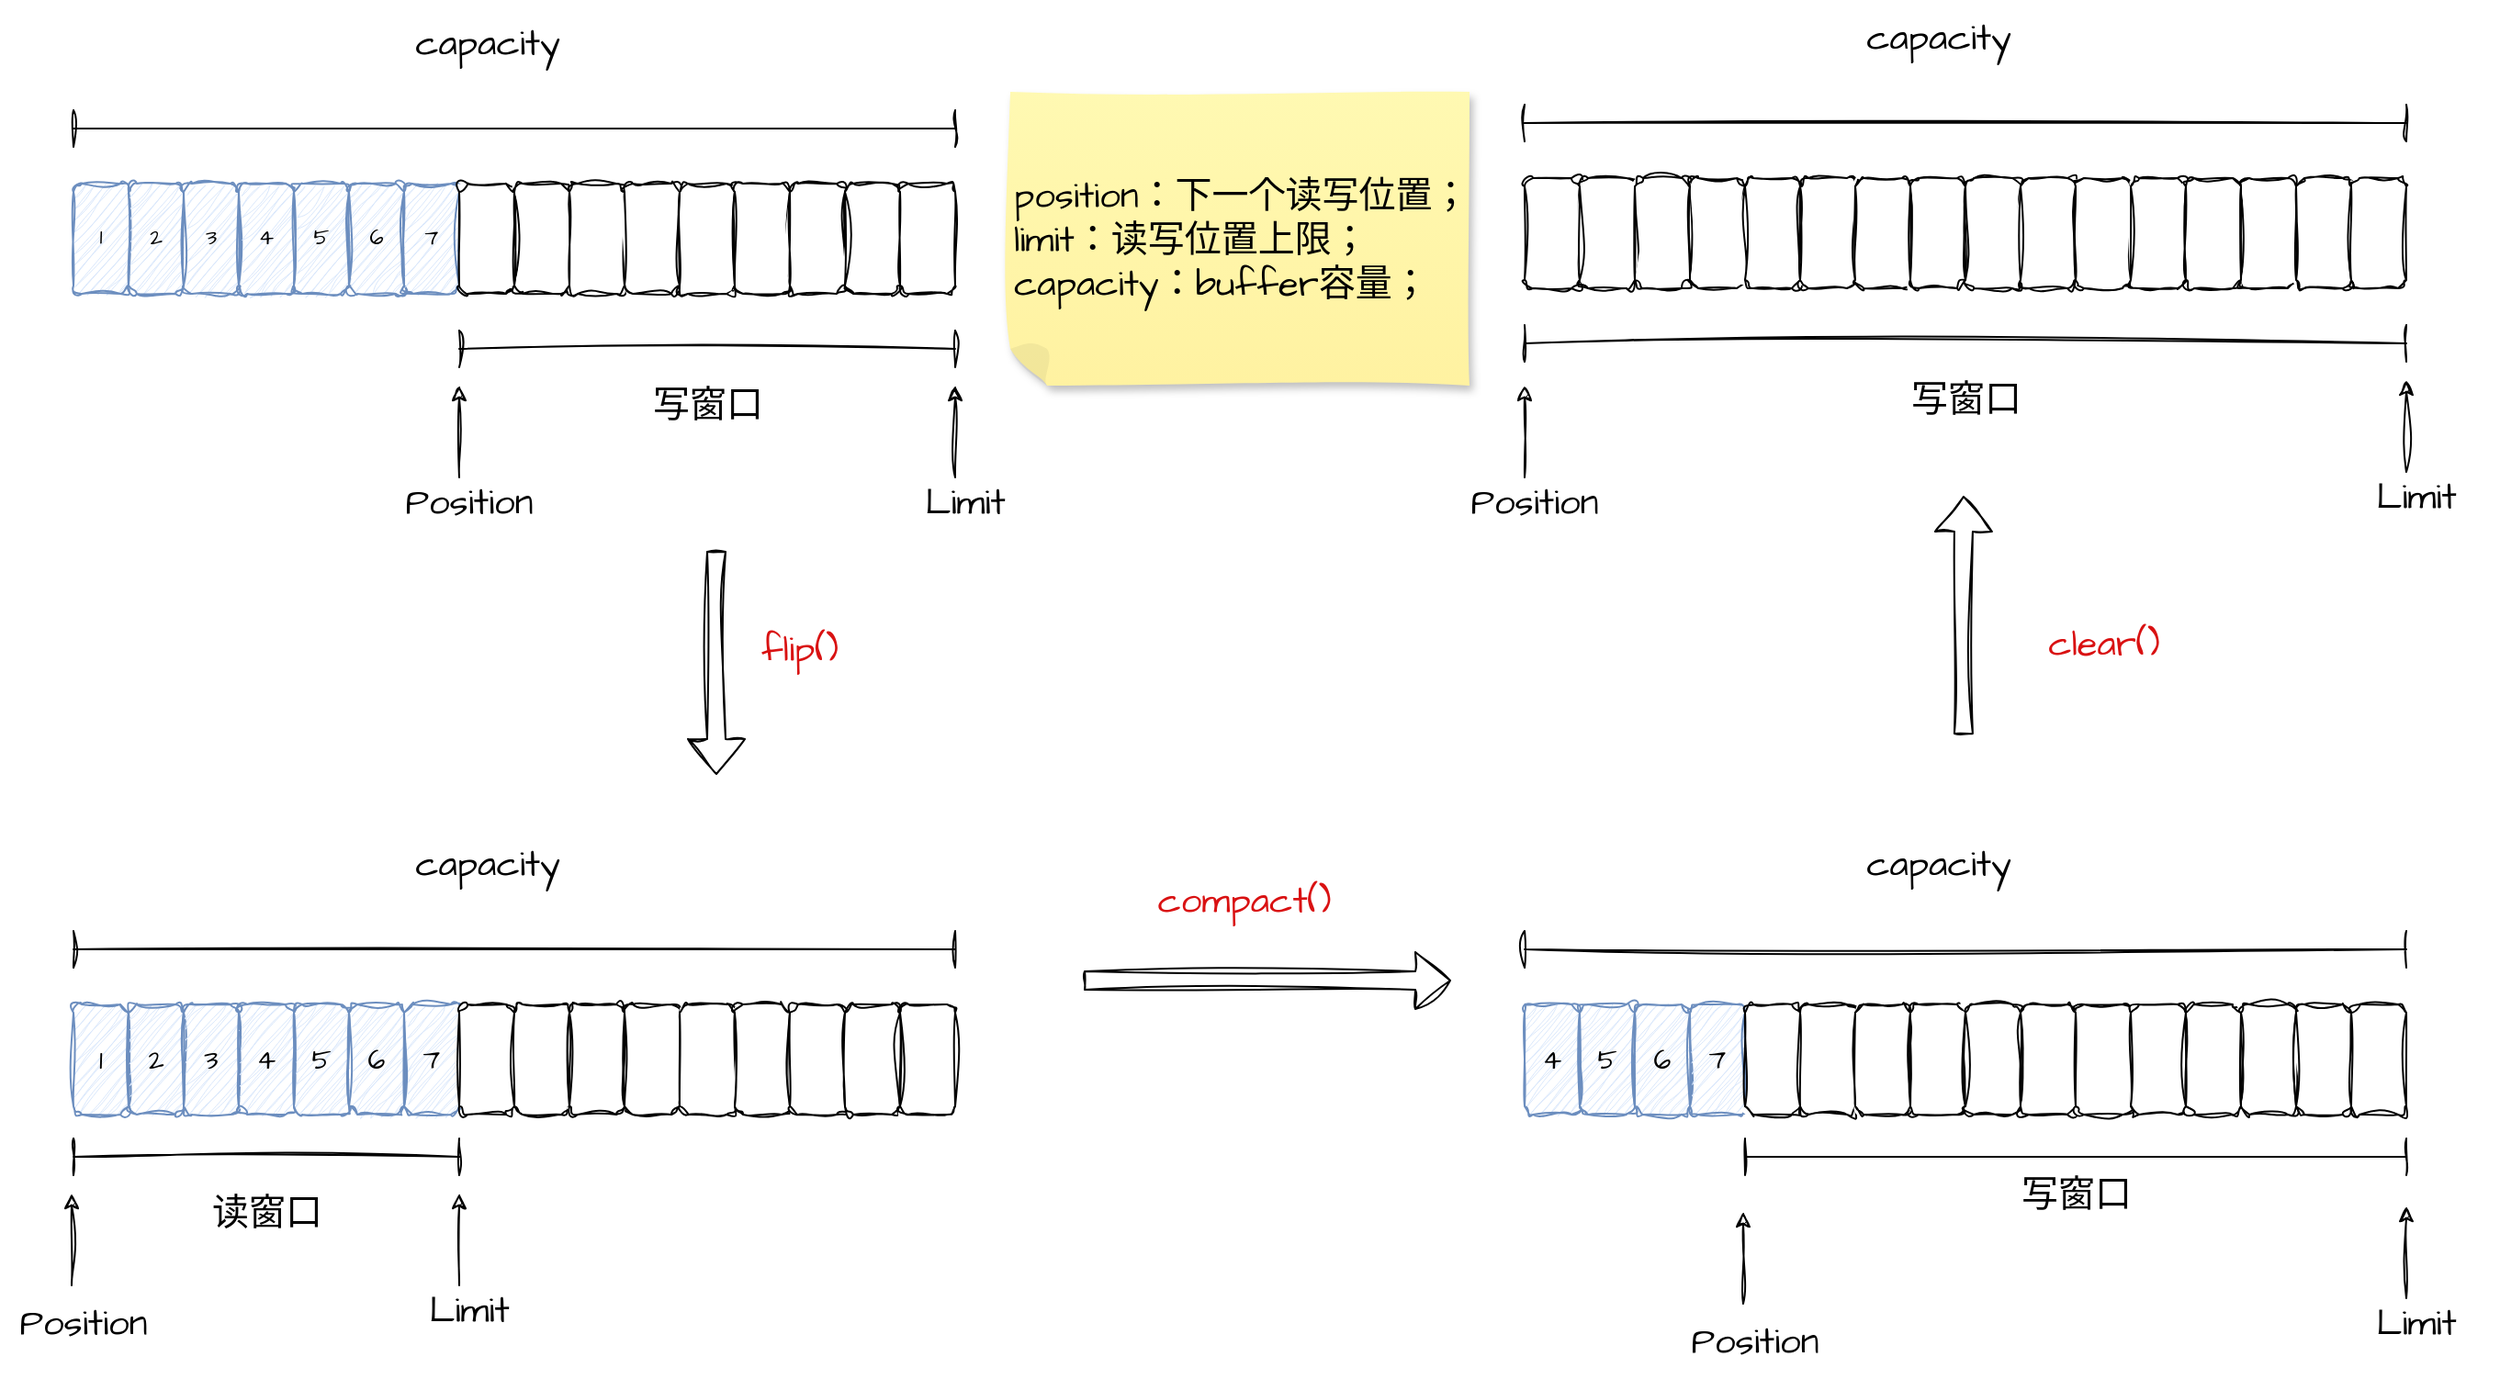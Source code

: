 <mxfile version="27.0.6">
  <diagram name="NIO" id="hX4jP7OQeTvtpRKGKHou">
    <mxGraphModel dx="810" dy="423" grid="1" gridSize="10" guides="1" tooltips="1" connect="1" arrows="1" fold="1" page="1" pageScale="1" pageWidth="827" pageHeight="1169" math="0" shadow="0">
      <root>
        <mxCell id="0" />
        <mxCell id="1" parent="0" />
        <mxCell id="yHCWqc4DaBY5xj_Iv7wU-91" value="" style="group;fontSize=15;" vertex="1" connectable="0" parent="1">
          <mxGeometry x="90" y="490" width="520" height="290" as="geometry" />
        </mxCell>
        <mxCell id="yHCWqc4DaBY5xj_Iv7wU-63" value="" style="group" vertex="1" connectable="0" parent="yHCWqc4DaBY5xj_Iv7wU-91">
          <mxGeometry x="40" width="480" height="157" as="geometry" />
        </mxCell>
        <mxCell id="yHCWqc4DaBY5xj_Iv7wU-64" value="1" style="rounded=1;whiteSpace=wrap;html=1;sketch=1;hachureGap=4;jiggle=2;curveFitting=1;fontFamily=Architects Daughter;fontSource=https%3A%2F%2Ffonts.googleapis.com%2Fcss%3Ffamily%3DArchitects%2BDaughter;fillColor=#dae8fc;strokeColor=#6c8ebf;fontSize=15;" vertex="1" parent="yHCWqc4DaBY5xj_Iv7wU-63">
          <mxGeometry y="97" width="30" height="60" as="geometry" />
        </mxCell>
        <mxCell id="yHCWqc4DaBY5xj_Iv7wU-65" value="2" style="rounded=1;whiteSpace=wrap;html=1;sketch=1;hachureGap=4;jiggle=2;curveFitting=1;fontFamily=Architects Daughter;fontSource=https%3A%2F%2Ffonts.googleapis.com%2Fcss%3Ffamily%3DArchitects%2BDaughter;fillColor=#dae8fc;strokeColor=#6c8ebf;fontSize=15;" vertex="1" parent="yHCWqc4DaBY5xj_Iv7wU-63">
          <mxGeometry x="30" y="97" width="30" height="60" as="geometry" />
        </mxCell>
        <mxCell id="yHCWqc4DaBY5xj_Iv7wU-66" value="3" style="rounded=1;whiteSpace=wrap;html=1;sketch=1;hachureGap=4;jiggle=2;curveFitting=1;fontFamily=Architects Daughter;fontSource=https%3A%2F%2Ffonts.googleapis.com%2Fcss%3Ffamily%3DArchitects%2BDaughter;fillColor=#dae8fc;strokeColor=#6c8ebf;fontSize=15;" vertex="1" parent="yHCWqc4DaBY5xj_Iv7wU-63">
          <mxGeometry x="60" y="97" width="30" height="60" as="geometry" />
        </mxCell>
        <mxCell id="yHCWqc4DaBY5xj_Iv7wU-67" value="4" style="rounded=1;whiteSpace=wrap;html=1;sketch=1;hachureGap=4;jiggle=2;curveFitting=1;fontFamily=Architects Daughter;fontSource=https%3A%2F%2Ffonts.googleapis.com%2Fcss%3Ffamily%3DArchitects%2BDaughter;fillColor=#dae8fc;strokeColor=#6c8ebf;fontSize=15;" vertex="1" parent="yHCWqc4DaBY5xj_Iv7wU-63">
          <mxGeometry x="90" y="97" width="30" height="60" as="geometry" />
        </mxCell>
        <mxCell id="yHCWqc4DaBY5xj_Iv7wU-68" value="5" style="rounded=1;whiteSpace=wrap;html=1;sketch=1;hachureGap=4;jiggle=2;curveFitting=1;fontFamily=Architects Daughter;fontSource=https%3A%2F%2Ffonts.googleapis.com%2Fcss%3Ffamily%3DArchitects%2BDaughter;fillColor=#dae8fc;strokeColor=#6c8ebf;fontSize=15;" vertex="1" parent="yHCWqc4DaBY5xj_Iv7wU-63">
          <mxGeometry x="120" y="97" width="30" height="60" as="geometry" />
        </mxCell>
        <mxCell id="yHCWqc4DaBY5xj_Iv7wU-69" value="6" style="rounded=1;whiteSpace=wrap;html=1;sketch=1;hachureGap=4;jiggle=2;curveFitting=1;fontFamily=Architects Daughter;fontSource=https%3A%2F%2Ffonts.googleapis.com%2Fcss%3Ffamily%3DArchitects%2BDaughter;fillColor=#dae8fc;strokeColor=#6c8ebf;fontSize=15;" vertex="1" parent="yHCWqc4DaBY5xj_Iv7wU-63">
          <mxGeometry x="150" y="97" width="30" height="60" as="geometry" />
        </mxCell>
        <mxCell id="yHCWqc4DaBY5xj_Iv7wU-70" value="7" style="rounded=1;whiteSpace=wrap;html=1;sketch=1;hachureGap=4;jiggle=2;curveFitting=1;fontFamily=Architects Daughter;fontSource=https%3A%2F%2Ffonts.googleapis.com%2Fcss%3Ffamily%3DArchitects%2BDaughter;fillColor=#dae8fc;strokeColor=#6c8ebf;fontSize=15;" vertex="1" parent="yHCWqc4DaBY5xj_Iv7wU-63">
          <mxGeometry x="180" y="97" width="30" height="60" as="geometry" />
        </mxCell>
        <mxCell id="yHCWqc4DaBY5xj_Iv7wU-71" value="" style="rounded=1;whiteSpace=wrap;html=1;sketch=1;hachureGap=4;jiggle=2;curveFitting=1;fontFamily=Architects Daughter;fontSource=https%3A%2F%2Ffonts.googleapis.com%2Fcss%3Ffamily%3DArchitects%2BDaughter;fontSize=15;" vertex="1" parent="yHCWqc4DaBY5xj_Iv7wU-63">
          <mxGeometry x="210" y="97" width="30" height="60" as="geometry" />
        </mxCell>
        <mxCell id="yHCWqc4DaBY5xj_Iv7wU-72" value="" style="rounded=1;whiteSpace=wrap;html=1;sketch=1;hachureGap=4;jiggle=2;curveFitting=1;fontFamily=Architects Daughter;fontSource=https%3A%2F%2Ffonts.googleapis.com%2Fcss%3Ffamily%3DArchitects%2BDaughter;fontSize=15;" vertex="1" parent="yHCWqc4DaBY5xj_Iv7wU-63">
          <mxGeometry x="240" y="97" width="30" height="60" as="geometry" />
        </mxCell>
        <mxCell id="yHCWqc4DaBY5xj_Iv7wU-73" value="" style="rounded=1;whiteSpace=wrap;html=1;sketch=1;hachureGap=4;jiggle=2;curveFitting=1;fontFamily=Architects Daughter;fontSource=https%3A%2F%2Ffonts.googleapis.com%2Fcss%3Ffamily%3DArchitects%2BDaughter;fontSize=15;" vertex="1" parent="yHCWqc4DaBY5xj_Iv7wU-63">
          <mxGeometry x="270" y="97" width="30" height="60" as="geometry" />
        </mxCell>
        <mxCell id="yHCWqc4DaBY5xj_Iv7wU-74" value="" style="rounded=1;whiteSpace=wrap;html=1;sketch=1;hachureGap=4;jiggle=2;curveFitting=1;fontFamily=Architects Daughter;fontSource=https%3A%2F%2Ffonts.googleapis.com%2Fcss%3Ffamily%3DArchitects%2BDaughter;fontSize=15;" vertex="1" parent="yHCWqc4DaBY5xj_Iv7wU-63">
          <mxGeometry x="300" y="97" width="30" height="60" as="geometry" />
        </mxCell>
        <mxCell id="yHCWqc4DaBY5xj_Iv7wU-75" value="" style="rounded=1;whiteSpace=wrap;html=1;sketch=1;hachureGap=4;jiggle=2;curveFitting=1;fontFamily=Architects Daughter;fontSource=https%3A%2F%2Ffonts.googleapis.com%2Fcss%3Ffamily%3DArchitects%2BDaughter;fontSize=15;" vertex="1" parent="yHCWqc4DaBY5xj_Iv7wU-63">
          <mxGeometry x="330" y="97" width="30" height="60" as="geometry" />
        </mxCell>
        <mxCell id="yHCWqc4DaBY5xj_Iv7wU-76" value="" style="rounded=1;whiteSpace=wrap;html=1;sketch=1;hachureGap=4;jiggle=2;curveFitting=1;fontFamily=Architects Daughter;fontSource=https%3A%2F%2Ffonts.googleapis.com%2Fcss%3Ffamily%3DArchitects%2BDaughter;fontSize=15;" vertex="1" parent="yHCWqc4DaBY5xj_Iv7wU-63">
          <mxGeometry x="360" y="97" width="30" height="60" as="geometry" />
        </mxCell>
        <mxCell id="yHCWqc4DaBY5xj_Iv7wU-77" value="" style="rounded=1;whiteSpace=wrap;html=1;sketch=1;hachureGap=4;jiggle=2;curveFitting=1;fontFamily=Architects Daughter;fontSource=https%3A%2F%2Ffonts.googleapis.com%2Fcss%3Ffamily%3DArchitects%2BDaughter;fontSize=15;" vertex="1" parent="yHCWqc4DaBY5xj_Iv7wU-63">
          <mxGeometry x="390" y="97" width="30" height="60" as="geometry" />
        </mxCell>
        <mxCell id="yHCWqc4DaBY5xj_Iv7wU-78" value="" style="rounded=1;whiteSpace=wrap;html=1;sketch=1;hachureGap=4;jiggle=2;curveFitting=1;fontFamily=Architects Daughter;fontSource=https%3A%2F%2Ffonts.googleapis.com%2Fcss%3Ffamily%3DArchitects%2BDaughter;fontSize=15;" vertex="1" parent="yHCWqc4DaBY5xj_Iv7wU-63">
          <mxGeometry x="420" y="97" width="30" height="60" as="geometry" />
        </mxCell>
        <mxCell id="yHCWqc4DaBY5xj_Iv7wU-79" value="" style="rounded=1;whiteSpace=wrap;html=1;sketch=1;hachureGap=4;jiggle=2;curveFitting=1;fontFamily=Architects Daughter;fontSource=https%3A%2F%2Ffonts.googleapis.com%2Fcss%3Ffamily%3DArchitects%2BDaughter;fontSize=15;" vertex="1" parent="yHCWqc4DaBY5xj_Iv7wU-63">
          <mxGeometry x="450" y="97" width="30" height="60" as="geometry" />
        </mxCell>
        <mxCell id="yHCWqc4DaBY5xj_Iv7wU-80" value="" style="shape=crossbar;whiteSpace=wrap;html=1;rounded=1;sketch=1;hachureGap=4;jiggle=2;curveFitting=1;fontFamily=Architects Daughter;fontSource=https%3A%2F%2Ffonts.googleapis.com%2Fcss%3Ffamily%3DArchitects%2BDaughter;" vertex="1" parent="yHCWqc4DaBY5xj_Iv7wU-63">
          <mxGeometry y="57" width="480" height="20" as="geometry" />
        </mxCell>
        <mxCell id="yHCWqc4DaBY5xj_Iv7wU-81" value="capacity" style="text;html=1;align=center;verticalAlign=middle;resizable=0;points=[];autosize=1;strokeColor=none;fillColor=none;fontFamily=Architects Daughter;fontSource=https%3A%2F%2Ffonts.googleapis.com%2Fcss%3Ffamily%3DArchitects%2BDaughter;fontSize=20;" vertex="1" parent="yHCWqc4DaBY5xj_Iv7wU-63">
          <mxGeometry x="175" width="100" height="40" as="geometry" />
        </mxCell>
        <mxCell id="yHCWqc4DaBY5xj_Iv7wU-82" value="" style="shape=crossbar;whiteSpace=wrap;html=1;rounded=1;sketch=1;hachureGap=4;jiggle=2;curveFitting=1;fontFamily=Architects Daughter;fontSource=https%3A%2F%2Ffonts.googleapis.com%2Fcss%3Ffamily%3DArchitects%2BDaughter;" vertex="1" parent="yHCWqc4DaBY5xj_Iv7wU-91">
          <mxGeometry x="40" y="170" width="210" height="20" as="geometry" />
        </mxCell>
        <mxCell id="yHCWqc4DaBY5xj_Iv7wU-83" value="读窗口" style="text;html=1;align=center;verticalAlign=middle;resizable=0;points=[];autosize=1;strokeColor=none;fillColor=none;fontFamily=Architects Daughter;fontSource=https%3A%2F%2Ffonts.googleapis.com%2Fcss%3Ffamily%3DArchitects%2BDaughter;fontSize=20;" vertex="1" parent="yHCWqc4DaBY5xj_Iv7wU-91">
          <mxGeometry x="105" y="190" width="80" height="40" as="geometry" />
        </mxCell>
        <mxCell id="yHCWqc4DaBY5xj_Iv7wU-87" value="" style="group;fontSize=20;" vertex="1" connectable="0" parent="yHCWqc4DaBY5xj_Iv7wU-91">
          <mxGeometry x="210" y="200" width="90" height="83" as="geometry" />
        </mxCell>
        <mxCell id="yHCWqc4DaBY5xj_Iv7wU-90" value="" style="group" vertex="1" connectable="0" parent="yHCWqc4DaBY5xj_Iv7wU-87">
          <mxGeometry x="10" width="70" height="83" as="geometry" />
        </mxCell>
        <mxCell id="yHCWqc4DaBY5xj_Iv7wU-88" value="" style="edgeStyle=none;orthogonalLoop=1;jettySize=auto;html=1;rounded=0;sketch=1;hachureGap=4;jiggle=2;curveFitting=1;fontFamily=Architects Daughter;fontSource=https%3A%2F%2Ffonts.googleapis.com%2Fcss%3Ffamily%3DArchitects%2BDaughter;" edge="1" parent="yHCWqc4DaBY5xj_Iv7wU-90">
          <mxGeometry width="80" relative="1" as="geometry">
            <mxPoint x="30" y="50" as="sourcePoint" />
            <mxPoint x="30" as="targetPoint" />
            <Array as="points" />
          </mxGeometry>
        </mxCell>
        <mxCell id="yHCWqc4DaBY5xj_Iv7wU-89" value="Limit" style="text;html=1;align=center;verticalAlign=middle;resizable=0;points=[];autosize=1;strokeColor=none;fillColor=none;fontFamily=Architects Daughter;fontSource=https%3A%2F%2Ffonts.googleapis.com%2Fcss%3Ffamily%3DArchitects%2BDaughter;fontSize=20;" vertex="1" parent="yHCWqc4DaBY5xj_Iv7wU-90">
          <mxGeometry y="43" width="70" height="40" as="geometry" />
        </mxCell>
        <mxCell id="yHCWqc4DaBY5xj_Iv7wU-85" value="" style="edgeStyle=none;orthogonalLoop=1;jettySize=auto;html=1;rounded=0;sketch=1;hachureGap=4;jiggle=2;curveFitting=1;fontFamily=Architects Daughter;fontSource=https%3A%2F%2Ffonts.googleapis.com%2Fcss%3Ffamily%3DArchitects%2BDaughter;" edge="1" parent="yHCWqc4DaBY5xj_Iv7wU-91">
          <mxGeometry width="80" relative="1" as="geometry">
            <mxPoint x="39" y="250" as="sourcePoint" />
            <mxPoint x="39" y="200" as="targetPoint" />
            <Array as="points" />
          </mxGeometry>
        </mxCell>
        <mxCell id="yHCWqc4DaBY5xj_Iv7wU-86" value="Position" style="text;html=1;align=center;verticalAlign=middle;resizable=0;points=[];autosize=1;strokeColor=none;fillColor=none;fontFamily=Architects Daughter;fontSource=https%3A%2F%2Ffonts.googleapis.com%2Fcss%3Ffamily%3DArchitects%2BDaughter;fontSize=20;" vertex="1" parent="yHCWqc4DaBY5xj_Iv7wU-91">
          <mxGeometry y="250" width="90" height="40" as="geometry" />
        </mxCell>
        <mxCell id="yHCWqc4DaBY5xj_Iv7wU-92" value="" style="group" vertex="1" connectable="0" parent="1">
          <mxGeometry x="130" y="43" width="530" height="290" as="geometry" />
        </mxCell>
        <mxCell id="yHCWqc4DaBY5xj_Iv7wU-19" value="" style="group" vertex="1" connectable="0" parent="yHCWqc4DaBY5xj_Iv7wU-92">
          <mxGeometry width="480" height="157" as="geometry" />
        </mxCell>
        <mxCell id="yHCWqc4DaBY5xj_Iv7wU-1" value="1" style="rounded=1;whiteSpace=wrap;html=1;sketch=1;hachureGap=4;jiggle=2;curveFitting=1;fontFamily=Architects Daughter;fontSource=https%3A%2F%2Ffonts.googleapis.com%2Fcss%3Ffamily%3DArchitects%2BDaughter;fillColor=#dae8fc;strokeColor=#6c8ebf;" vertex="1" parent="yHCWqc4DaBY5xj_Iv7wU-19">
          <mxGeometry y="97" width="30" height="60" as="geometry" />
        </mxCell>
        <mxCell id="yHCWqc4DaBY5xj_Iv7wU-2" value="2" style="rounded=1;whiteSpace=wrap;html=1;sketch=1;hachureGap=4;jiggle=2;curveFitting=1;fontFamily=Architects Daughter;fontSource=https%3A%2F%2Ffonts.googleapis.com%2Fcss%3Ffamily%3DArchitects%2BDaughter;fillColor=#dae8fc;strokeColor=#6c8ebf;" vertex="1" parent="yHCWqc4DaBY5xj_Iv7wU-19">
          <mxGeometry x="30" y="97" width="30" height="60" as="geometry" />
        </mxCell>
        <mxCell id="yHCWqc4DaBY5xj_Iv7wU-3" value="3" style="rounded=1;whiteSpace=wrap;html=1;sketch=1;hachureGap=4;jiggle=2;curveFitting=1;fontFamily=Architects Daughter;fontSource=https%3A%2F%2Ffonts.googleapis.com%2Fcss%3Ffamily%3DArchitects%2BDaughter;fillColor=#dae8fc;strokeColor=#6c8ebf;" vertex="1" parent="yHCWqc4DaBY5xj_Iv7wU-19">
          <mxGeometry x="60" y="97" width="30" height="60" as="geometry" />
        </mxCell>
        <mxCell id="yHCWqc4DaBY5xj_Iv7wU-4" value="4" style="rounded=1;whiteSpace=wrap;html=1;sketch=1;hachureGap=4;jiggle=2;curveFitting=1;fontFamily=Architects Daughter;fontSource=https%3A%2F%2Ffonts.googleapis.com%2Fcss%3Ffamily%3DArchitects%2BDaughter;fillColor=#dae8fc;strokeColor=#6c8ebf;" vertex="1" parent="yHCWqc4DaBY5xj_Iv7wU-19">
          <mxGeometry x="90" y="97" width="30" height="60" as="geometry" />
        </mxCell>
        <mxCell id="yHCWqc4DaBY5xj_Iv7wU-5" value="5" style="rounded=1;whiteSpace=wrap;html=1;sketch=1;hachureGap=4;jiggle=2;curveFitting=1;fontFamily=Architects Daughter;fontSource=https%3A%2F%2Ffonts.googleapis.com%2Fcss%3Ffamily%3DArchitects%2BDaughter;fillColor=#dae8fc;strokeColor=#6c8ebf;" vertex="1" parent="yHCWqc4DaBY5xj_Iv7wU-19">
          <mxGeometry x="120" y="97" width="30" height="60" as="geometry" />
        </mxCell>
        <mxCell id="yHCWqc4DaBY5xj_Iv7wU-6" value="6" style="rounded=1;whiteSpace=wrap;html=1;sketch=1;hachureGap=4;jiggle=2;curveFitting=1;fontFamily=Architects Daughter;fontSource=https%3A%2F%2Ffonts.googleapis.com%2Fcss%3Ffamily%3DArchitects%2BDaughter;fillColor=#dae8fc;strokeColor=#6c8ebf;" vertex="1" parent="yHCWqc4DaBY5xj_Iv7wU-19">
          <mxGeometry x="150" y="97" width="30" height="60" as="geometry" />
        </mxCell>
        <mxCell id="yHCWqc4DaBY5xj_Iv7wU-7" value="7" style="rounded=1;whiteSpace=wrap;html=1;sketch=1;hachureGap=4;jiggle=2;curveFitting=1;fontFamily=Architects Daughter;fontSource=https%3A%2F%2Ffonts.googleapis.com%2Fcss%3Ffamily%3DArchitects%2BDaughter;fillColor=#dae8fc;strokeColor=#6c8ebf;" vertex="1" parent="yHCWqc4DaBY5xj_Iv7wU-19">
          <mxGeometry x="180" y="97" width="30" height="60" as="geometry" />
        </mxCell>
        <mxCell id="yHCWqc4DaBY5xj_Iv7wU-8" value="" style="rounded=1;whiteSpace=wrap;html=1;sketch=1;hachureGap=4;jiggle=2;curveFitting=1;fontFamily=Architects Daughter;fontSource=https%3A%2F%2Ffonts.googleapis.com%2Fcss%3Ffamily%3DArchitects%2BDaughter;" vertex="1" parent="yHCWqc4DaBY5xj_Iv7wU-19">
          <mxGeometry x="210" y="97" width="30" height="60" as="geometry" />
        </mxCell>
        <mxCell id="yHCWqc4DaBY5xj_Iv7wU-9" value="" style="rounded=1;whiteSpace=wrap;html=1;sketch=1;hachureGap=4;jiggle=2;curveFitting=1;fontFamily=Architects Daughter;fontSource=https%3A%2F%2Ffonts.googleapis.com%2Fcss%3Ffamily%3DArchitects%2BDaughter;" vertex="1" parent="yHCWqc4DaBY5xj_Iv7wU-19">
          <mxGeometry x="240" y="97" width="30" height="60" as="geometry" />
        </mxCell>
        <mxCell id="yHCWqc4DaBY5xj_Iv7wU-10" value="" style="rounded=1;whiteSpace=wrap;html=1;sketch=1;hachureGap=4;jiggle=2;curveFitting=1;fontFamily=Architects Daughter;fontSource=https%3A%2F%2Ffonts.googleapis.com%2Fcss%3Ffamily%3DArchitects%2BDaughter;" vertex="1" parent="yHCWqc4DaBY5xj_Iv7wU-19">
          <mxGeometry x="270" y="97" width="30" height="60" as="geometry" />
        </mxCell>
        <mxCell id="yHCWqc4DaBY5xj_Iv7wU-11" value="" style="rounded=1;whiteSpace=wrap;html=1;sketch=1;hachureGap=4;jiggle=2;curveFitting=1;fontFamily=Architects Daughter;fontSource=https%3A%2F%2Ffonts.googleapis.com%2Fcss%3Ffamily%3DArchitects%2BDaughter;" vertex="1" parent="yHCWqc4DaBY5xj_Iv7wU-19">
          <mxGeometry x="300" y="97" width="30" height="60" as="geometry" />
        </mxCell>
        <mxCell id="yHCWqc4DaBY5xj_Iv7wU-12" value="" style="rounded=1;whiteSpace=wrap;html=1;sketch=1;hachureGap=4;jiggle=2;curveFitting=1;fontFamily=Architects Daughter;fontSource=https%3A%2F%2Ffonts.googleapis.com%2Fcss%3Ffamily%3DArchitects%2BDaughter;" vertex="1" parent="yHCWqc4DaBY5xj_Iv7wU-19">
          <mxGeometry x="330" y="97" width="30" height="60" as="geometry" />
        </mxCell>
        <mxCell id="yHCWqc4DaBY5xj_Iv7wU-13" value="" style="rounded=1;whiteSpace=wrap;html=1;sketch=1;hachureGap=4;jiggle=2;curveFitting=1;fontFamily=Architects Daughter;fontSource=https%3A%2F%2Ffonts.googleapis.com%2Fcss%3Ffamily%3DArchitects%2BDaughter;" vertex="1" parent="yHCWqc4DaBY5xj_Iv7wU-19">
          <mxGeometry x="360" y="97" width="30" height="60" as="geometry" />
        </mxCell>
        <mxCell id="yHCWqc4DaBY5xj_Iv7wU-14" value="" style="rounded=1;whiteSpace=wrap;html=1;sketch=1;hachureGap=4;jiggle=2;curveFitting=1;fontFamily=Architects Daughter;fontSource=https%3A%2F%2Ffonts.googleapis.com%2Fcss%3Ffamily%3DArchitects%2BDaughter;" vertex="1" parent="yHCWqc4DaBY5xj_Iv7wU-19">
          <mxGeometry x="390" y="97" width="30" height="60" as="geometry" />
        </mxCell>
        <mxCell id="yHCWqc4DaBY5xj_Iv7wU-15" value="" style="rounded=1;whiteSpace=wrap;html=1;sketch=1;hachureGap=4;jiggle=2;curveFitting=1;fontFamily=Architects Daughter;fontSource=https%3A%2F%2Ffonts.googleapis.com%2Fcss%3Ffamily%3DArchitects%2BDaughter;" vertex="1" parent="yHCWqc4DaBY5xj_Iv7wU-19">
          <mxGeometry x="420" y="97" width="30" height="60" as="geometry" />
        </mxCell>
        <mxCell id="yHCWqc4DaBY5xj_Iv7wU-16" value="" style="rounded=1;whiteSpace=wrap;html=1;sketch=1;hachureGap=4;jiggle=2;curveFitting=1;fontFamily=Architects Daughter;fontSource=https%3A%2F%2Ffonts.googleapis.com%2Fcss%3Ffamily%3DArchitects%2BDaughter;" vertex="1" parent="yHCWqc4DaBY5xj_Iv7wU-19">
          <mxGeometry x="450" y="97" width="30" height="60" as="geometry" />
        </mxCell>
        <mxCell id="yHCWqc4DaBY5xj_Iv7wU-17" value="" style="shape=crossbar;whiteSpace=wrap;html=1;rounded=1;sketch=1;hachureGap=4;jiggle=2;curveFitting=1;fontFamily=Architects Daughter;fontSource=https%3A%2F%2Ffonts.googleapis.com%2Fcss%3Ffamily%3DArchitects%2BDaughter;" vertex="1" parent="yHCWqc4DaBY5xj_Iv7wU-19">
          <mxGeometry y="57" width="480" height="20" as="geometry" />
        </mxCell>
        <mxCell id="yHCWqc4DaBY5xj_Iv7wU-18" value="capacity" style="text;html=1;align=center;verticalAlign=middle;resizable=0;points=[];autosize=1;strokeColor=none;fillColor=none;fontFamily=Architects Daughter;fontSource=https%3A%2F%2Ffonts.googleapis.com%2Fcss%3Ffamily%3DArchitects%2BDaughter;fontSize=20;" vertex="1" parent="yHCWqc4DaBY5xj_Iv7wU-19">
          <mxGeometry x="175" width="100" height="40" as="geometry" />
        </mxCell>
        <mxCell id="yHCWqc4DaBY5xj_Iv7wU-20" value="" style="shape=crossbar;whiteSpace=wrap;html=1;rounded=1;sketch=1;hachureGap=4;jiggle=2;curveFitting=1;fontFamily=Architects Daughter;fontSource=https%3A%2F%2Ffonts.googleapis.com%2Fcss%3Ffamily%3DArchitects%2BDaughter;" vertex="1" parent="yHCWqc4DaBY5xj_Iv7wU-92">
          <mxGeometry x="210" y="177" width="270" height="20" as="geometry" />
        </mxCell>
        <mxCell id="yHCWqc4DaBY5xj_Iv7wU-21" value="写窗口" style="text;html=1;align=center;verticalAlign=middle;resizable=0;points=[];autosize=1;strokeColor=none;fillColor=none;fontFamily=Architects Daughter;fontSource=https%3A%2F%2Ffonts.googleapis.com%2Fcss%3Ffamily%3DArchitects%2BDaughter;fontSize=20;" vertex="1" parent="yHCWqc4DaBY5xj_Iv7wU-92">
          <mxGeometry x="305" y="197" width="80" height="40" as="geometry" />
        </mxCell>
        <mxCell id="yHCWqc4DaBY5xj_Iv7wU-59" value="" style="group" vertex="1" connectable="0" parent="yHCWqc4DaBY5xj_Iv7wU-92">
          <mxGeometry x="170" y="207" width="90" height="83" as="geometry" />
        </mxCell>
        <mxCell id="yHCWqc4DaBY5xj_Iv7wU-57" value="" style="edgeStyle=none;orthogonalLoop=1;jettySize=auto;html=1;rounded=0;sketch=1;hachureGap=4;jiggle=2;curveFitting=1;fontFamily=Architects Daughter;fontSource=https%3A%2F%2Ffonts.googleapis.com%2Fcss%3Ffamily%3DArchitects%2BDaughter;" edge="1" parent="yHCWqc4DaBY5xj_Iv7wU-59">
          <mxGeometry width="80" relative="1" as="geometry">
            <mxPoint x="40" y="50" as="sourcePoint" />
            <mxPoint x="40" as="targetPoint" />
            <Array as="points" />
          </mxGeometry>
        </mxCell>
        <mxCell id="yHCWqc4DaBY5xj_Iv7wU-58" value="Position" style="text;html=1;align=center;verticalAlign=middle;resizable=0;points=[];autosize=1;strokeColor=none;fillColor=none;fontFamily=Architects Daughter;fontSource=https%3A%2F%2Ffonts.googleapis.com%2Fcss%3Ffamily%3DArchitects%2BDaughter;fontSize=20;" vertex="1" parent="yHCWqc4DaBY5xj_Iv7wU-59">
          <mxGeometry y="43" width="90" height="40" as="geometry" />
        </mxCell>
        <mxCell id="yHCWqc4DaBY5xj_Iv7wU-60" value="" style="group;fontSize=20;" vertex="1" connectable="0" parent="yHCWqc4DaBY5xj_Iv7wU-92">
          <mxGeometry x="440" y="207" width="90" height="83" as="geometry" />
        </mxCell>
        <mxCell id="yHCWqc4DaBY5xj_Iv7wU-61" value="" style="edgeStyle=none;orthogonalLoop=1;jettySize=auto;html=1;rounded=0;sketch=1;hachureGap=4;jiggle=2;curveFitting=1;fontFamily=Architects Daughter;fontSource=https%3A%2F%2Ffonts.googleapis.com%2Fcss%3Ffamily%3DArchitects%2BDaughter;" edge="1" parent="yHCWqc4DaBY5xj_Iv7wU-60">
          <mxGeometry width="80" relative="1" as="geometry">
            <mxPoint x="40" y="50" as="sourcePoint" />
            <mxPoint x="40" as="targetPoint" />
            <Array as="points" />
          </mxGeometry>
        </mxCell>
        <mxCell id="yHCWqc4DaBY5xj_Iv7wU-62" value="Limit" style="text;html=1;align=center;verticalAlign=middle;resizable=0;points=[];autosize=1;strokeColor=none;fillColor=none;fontFamily=Architects Daughter;fontSource=https%3A%2F%2Ffonts.googleapis.com%2Fcss%3Ffamily%3DArchitects%2BDaughter;fontSize=20;" vertex="1" parent="yHCWqc4DaBY5xj_Iv7wU-60">
          <mxGeometry x="10" y="43" width="70" height="40" as="geometry" />
        </mxCell>
        <mxCell id="yHCWqc4DaBY5xj_Iv7wU-96" value="" style="shape=flexArrow;endArrow=classic;html=1;rounded=0;sketch=1;hachureGap=4;jiggle=2;curveFitting=1;fontFamily=Architects Daughter;fontSource=https%3A%2F%2Ffonts.googleapis.com%2Fcss%3Ffamily%3DArchitects%2BDaughter;entryX=1;entryY=0.75;entryDx=0;entryDy=0;" edge="1" parent="1">
          <mxGeometry width="50" height="50" relative="1" as="geometry">
            <mxPoint x="480" y="340" as="sourcePoint" />
            <mxPoint x="480" y="462" as="targetPoint" />
          </mxGeometry>
        </mxCell>
        <mxCell id="yHCWqc4DaBY5xj_Iv7wU-97" value="flip()" style="text;html=1;align=center;verticalAlign=middle;resizable=0;points=[];autosize=1;strokeColor=none;fillColor=none;fontFamily=Architects Daughter;fontSource=https%3A%2F%2Ffonts.googleapis.com%2Fcss%3Ffamily%3DArchitects%2BDaughter;fontSize=20;fontColor=light-dark(#d91212, #ededed);" vertex="1" parent="1">
          <mxGeometry x="490" y="373" width="70" height="40" as="geometry" />
        </mxCell>
        <mxCell id="yHCWqc4DaBY5xj_Iv7wU-129" value="" style="shape=flexArrow;endArrow=classic;html=1;rounded=0;sketch=1;hachureGap=4;jiggle=2;curveFitting=1;fontFamily=Architects Daughter;fontSource=https%3A%2F%2Ffonts.googleapis.com%2Fcss%3Ffamily%3DArchitects%2BDaughter;" edge="1" parent="1">
          <mxGeometry width="50" height="50" relative="1" as="geometry">
            <mxPoint x="680" y="574" as="sourcePoint" />
            <mxPoint x="880" y="574" as="targetPoint" />
          </mxGeometry>
        </mxCell>
        <mxCell id="yHCWqc4DaBY5xj_Iv7wU-130" value="compact()" style="text;html=1;align=center;verticalAlign=middle;resizable=0;points=[];autosize=1;strokeColor=none;fillColor=none;fontFamily=Architects Daughter;fontSource=https%3A%2F%2Ffonts.googleapis.com%2Fcss%3Ffamily%3DArchitects%2BDaughter;fontSize=20;fontColor=light-dark(#d91112, #ededed);" vertex="1" parent="1">
          <mxGeometry x="707" y="510" width="120" height="40" as="geometry" />
        </mxCell>
        <mxCell id="yHCWqc4DaBY5xj_Iv7wU-151" value="" style="shape=crossbar;whiteSpace=wrap;html=1;rounded=1;sketch=1;hachureGap=4;jiggle=2;curveFitting=1;fontFamily=Architects Daughter;fontSource=https%3A%2F%2Ffonts.googleapis.com%2Fcss%3Ffamily%3DArchitects%2BDaughter;" vertex="1" parent="1">
          <mxGeometry x="1040" y="660" width="360" height="20" as="geometry" />
        </mxCell>
        <mxCell id="yHCWqc4DaBY5xj_Iv7wU-152" value="写窗口" style="text;html=1;align=center;verticalAlign=middle;resizable=0;points=[];autosize=1;strokeColor=none;fillColor=none;fontFamily=Architects Daughter;fontSource=https%3A%2F%2Ffonts.googleapis.com%2Fcss%3Ffamily%3DArchitects%2BDaughter;fontSize=20;" vertex="1" parent="1">
          <mxGeometry x="1180" y="670" width="80" height="40" as="geometry" />
        </mxCell>
        <mxCell id="yHCWqc4DaBY5xj_Iv7wU-133" value="4" style="rounded=1;whiteSpace=wrap;html=1;sketch=1;hachureGap=4;jiggle=2;curveFitting=1;fontFamily=Architects Daughter;fontSource=https%3A%2F%2Ffonts.googleapis.com%2Fcss%3Ffamily%3DArchitects%2BDaughter;fillColor=#dae8fc;strokeColor=#6c8ebf;fontSize=15;" vertex="1" parent="1">
          <mxGeometry x="920" y="587" width="30" height="60" as="geometry" />
        </mxCell>
        <mxCell id="yHCWqc4DaBY5xj_Iv7wU-134" value="5" style="rounded=1;whiteSpace=wrap;html=1;sketch=1;hachureGap=4;jiggle=2;curveFitting=1;fontFamily=Architects Daughter;fontSource=https%3A%2F%2Ffonts.googleapis.com%2Fcss%3Ffamily%3DArchitects%2BDaughter;fillColor=#dae8fc;strokeColor=#6c8ebf;fontSize=15;" vertex="1" parent="1">
          <mxGeometry x="950" y="587" width="30" height="60" as="geometry" />
        </mxCell>
        <mxCell id="yHCWqc4DaBY5xj_Iv7wU-135" value="6" style="rounded=1;whiteSpace=wrap;html=1;sketch=1;hachureGap=4;jiggle=2;curveFitting=1;fontFamily=Architects Daughter;fontSource=https%3A%2F%2Ffonts.googleapis.com%2Fcss%3Ffamily%3DArchitects%2BDaughter;fillColor=#dae8fc;strokeColor=#6c8ebf;fontSize=15;" vertex="1" parent="1">
          <mxGeometry x="980" y="587" width="30" height="60" as="geometry" />
        </mxCell>
        <mxCell id="yHCWqc4DaBY5xj_Iv7wU-136" value="7" style="rounded=1;whiteSpace=wrap;html=1;sketch=1;hachureGap=4;jiggle=2;curveFitting=1;fontFamily=Architects Daughter;fontSource=https%3A%2F%2Ffonts.googleapis.com%2Fcss%3Ffamily%3DArchitects%2BDaughter;fillColor=#dae8fc;strokeColor=#6c8ebf;fontSize=15;" vertex="1" parent="1">
          <mxGeometry x="1010" y="587" width="30" height="60" as="geometry" />
        </mxCell>
        <mxCell id="yHCWqc4DaBY5xj_Iv7wU-137" value="" style="rounded=1;whiteSpace=wrap;html=1;sketch=1;hachureGap=4;jiggle=2;curveFitting=1;fontFamily=Architects Daughter;fontSource=https%3A%2F%2Ffonts.googleapis.com%2Fcss%3Ffamily%3DArchitects%2BDaughter;fontSize=15;" vertex="1" parent="1">
          <mxGeometry x="1040" y="587" width="30" height="60" as="geometry" />
        </mxCell>
        <mxCell id="yHCWqc4DaBY5xj_Iv7wU-138" value="" style="rounded=1;whiteSpace=wrap;html=1;sketch=1;hachureGap=4;jiggle=2;curveFitting=1;fontFamily=Architects Daughter;fontSource=https%3A%2F%2Ffonts.googleapis.com%2Fcss%3Ffamily%3DArchitects%2BDaughter;fontSize=15;" vertex="1" parent="1">
          <mxGeometry x="1070" y="587" width="30" height="60" as="geometry" />
        </mxCell>
        <mxCell id="yHCWqc4DaBY5xj_Iv7wU-139" value="" style="rounded=1;whiteSpace=wrap;html=1;sketch=1;hachureGap=4;jiggle=2;curveFitting=1;fontFamily=Architects Daughter;fontSource=https%3A%2F%2Ffonts.googleapis.com%2Fcss%3Ffamily%3DArchitects%2BDaughter;fontSize=15;" vertex="1" parent="1">
          <mxGeometry x="1100" y="587" width="30" height="60" as="geometry" />
        </mxCell>
        <mxCell id="yHCWqc4DaBY5xj_Iv7wU-140" value="" style="rounded=1;whiteSpace=wrap;html=1;sketch=1;hachureGap=4;jiggle=2;curveFitting=1;fontFamily=Architects Daughter;fontSource=https%3A%2F%2Ffonts.googleapis.com%2Fcss%3Ffamily%3DArchitects%2BDaughter;fontSize=15;" vertex="1" parent="1">
          <mxGeometry x="1130" y="587" width="30" height="60" as="geometry" />
        </mxCell>
        <mxCell id="yHCWqc4DaBY5xj_Iv7wU-141" value="" style="rounded=1;whiteSpace=wrap;html=1;sketch=1;hachureGap=4;jiggle=2;curveFitting=1;fontFamily=Architects Daughter;fontSource=https%3A%2F%2Ffonts.googleapis.com%2Fcss%3Ffamily%3DArchitects%2BDaughter;fontSize=15;" vertex="1" parent="1">
          <mxGeometry x="1160" y="587" width="30" height="60" as="geometry" />
        </mxCell>
        <mxCell id="yHCWqc4DaBY5xj_Iv7wU-142" value="" style="rounded=1;whiteSpace=wrap;html=1;sketch=1;hachureGap=4;jiggle=2;curveFitting=1;fontFamily=Architects Daughter;fontSource=https%3A%2F%2Ffonts.googleapis.com%2Fcss%3Ffamily%3DArchitects%2BDaughter;fontSize=15;" vertex="1" parent="1">
          <mxGeometry x="1190" y="587" width="30" height="60" as="geometry" />
        </mxCell>
        <mxCell id="yHCWqc4DaBY5xj_Iv7wU-143" value="" style="rounded=1;whiteSpace=wrap;html=1;sketch=1;hachureGap=4;jiggle=2;curveFitting=1;fontFamily=Architects Daughter;fontSource=https%3A%2F%2Ffonts.googleapis.com%2Fcss%3Ffamily%3DArchitects%2BDaughter;fontSize=15;" vertex="1" parent="1">
          <mxGeometry x="1220" y="587" width="30" height="60" as="geometry" />
        </mxCell>
        <mxCell id="yHCWqc4DaBY5xj_Iv7wU-144" value="" style="rounded=1;whiteSpace=wrap;html=1;sketch=1;hachureGap=4;jiggle=2;curveFitting=1;fontFamily=Architects Daughter;fontSource=https%3A%2F%2Ffonts.googleapis.com%2Fcss%3Ffamily%3DArchitects%2BDaughter;fontSize=15;" vertex="1" parent="1">
          <mxGeometry x="1250" y="587" width="30" height="60" as="geometry" />
        </mxCell>
        <mxCell id="yHCWqc4DaBY5xj_Iv7wU-145" value="" style="rounded=1;whiteSpace=wrap;html=1;sketch=1;hachureGap=4;jiggle=2;curveFitting=1;fontFamily=Architects Daughter;fontSource=https%3A%2F%2Ffonts.googleapis.com%2Fcss%3Ffamily%3DArchitects%2BDaughter;fontSize=15;" vertex="1" parent="1">
          <mxGeometry x="1280" y="587" width="30" height="60" as="geometry" />
        </mxCell>
        <mxCell id="yHCWqc4DaBY5xj_Iv7wU-146" value="" style="rounded=1;whiteSpace=wrap;html=1;sketch=1;hachureGap=4;jiggle=2;curveFitting=1;fontFamily=Architects Daughter;fontSource=https%3A%2F%2Ffonts.googleapis.com%2Fcss%3Ffamily%3DArchitects%2BDaughter;fontSize=15;" vertex="1" parent="1">
          <mxGeometry x="1310" y="587" width="30" height="60" as="geometry" />
        </mxCell>
        <mxCell id="yHCWqc4DaBY5xj_Iv7wU-147" value="" style="rounded=1;whiteSpace=wrap;html=1;sketch=1;hachureGap=4;jiggle=2;curveFitting=1;fontFamily=Architects Daughter;fontSource=https%3A%2F%2Ffonts.googleapis.com%2Fcss%3Ffamily%3DArchitects%2BDaughter;fontSize=15;" vertex="1" parent="1">
          <mxGeometry x="1340" y="587" width="30" height="60" as="geometry" />
        </mxCell>
        <mxCell id="yHCWqc4DaBY5xj_Iv7wU-148" value="" style="rounded=1;whiteSpace=wrap;html=1;sketch=1;hachureGap=4;jiggle=2;curveFitting=1;fontFamily=Architects Daughter;fontSource=https%3A%2F%2Ffonts.googleapis.com%2Fcss%3Ffamily%3DArchitects%2BDaughter;fontSize=15;" vertex="1" parent="1">
          <mxGeometry x="1370" y="587" width="30" height="60" as="geometry" />
        </mxCell>
        <mxCell id="yHCWqc4DaBY5xj_Iv7wU-149" value="" style="shape=crossbar;whiteSpace=wrap;html=1;rounded=1;sketch=1;hachureGap=4;jiggle=2;curveFitting=1;fontFamily=Architects Daughter;fontSource=https%3A%2F%2Ffonts.googleapis.com%2Fcss%3Ffamily%3DArchitects%2BDaughter;" vertex="1" parent="1">
          <mxGeometry x="920" y="547" width="480" height="20" as="geometry" />
        </mxCell>
        <mxCell id="yHCWqc4DaBY5xj_Iv7wU-150" value="capacity" style="text;html=1;align=center;verticalAlign=middle;resizable=0;points=[];autosize=1;strokeColor=none;fillColor=none;fontFamily=Architects Daughter;fontSource=https%3A%2F%2Ffonts.googleapis.com%2Fcss%3Ffamily%3DArchitects%2BDaughter;fontSize=20;" vertex="1" parent="1">
          <mxGeometry x="1095" y="490" width="100" height="40" as="geometry" />
        </mxCell>
        <mxCell id="yHCWqc4DaBY5xj_Iv7wU-154" value="" style="group" vertex="1" connectable="0" parent="1">
          <mxGeometry x="1370" y="697" width="70" height="83" as="geometry" />
        </mxCell>
        <mxCell id="yHCWqc4DaBY5xj_Iv7wU-155" value="" style="edgeStyle=none;orthogonalLoop=1;jettySize=auto;html=1;rounded=0;sketch=1;hachureGap=4;jiggle=2;curveFitting=1;fontFamily=Architects Daughter;fontSource=https%3A%2F%2Ffonts.googleapis.com%2Fcss%3Ffamily%3DArchitects%2BDaughter;" edge="1" parent="yHCWqc4DaBY5xj_Iv7wU-154">
          <mxGeometry width="80" relative="1" as="geometry">
            <mxPoint x="30" y="50" as="sourcePoint" />
            <mxPoint x="30" as="targetPoint" />
            <Array as="points" />
          </mxGeometry>
        </mxCell>
        <mxCell id="yHCWqc4DaBY5xj_Iv7wU-156" value="Limit" style="text;html=1;align=center;verticalAlign=middle;resizable=0;points=[];autosize=1;strokeColor=none;fillColor=none;fontFamily=Architects Daughter;fontSource=https%3A%2F%2Ffonts.googleapis.com%2Fcss%3Ffamily%3DArchitects%2BDaughter;fontSize=20;" vertex="1" parent="yHCWqc4DaBY5xj_Iv7wU-154">
          <mxGeometry y="43" width="70" height="40" as="geometry" />
        </mxCell>
        <mxCell id="yHCWqc4DaBY5xj_Iv7wU-161" value="" style="group" vertex="1" connectable="0" parent="1">
          <mxGeometry x="1000" y="700" width="90" height="90" as="geometry" />
        </mxCell>
        <mxCell id="yHCWqc4DaBY5xj_Iv7wU-157" value="" style="edgeStyle=none;orthogonalLoop=1;jettySize=auto;html=1;rounded=0;sketch=1;hachureGap=4;jiggle=2;curveFitting=1;fontFamily=Architects Daughter;fontSource=https%3A%2F%2Ffonts.googleapis.com%2Fcss%3Ffamily%3DArchitects%2BDaughter;" edge="1" parent="yHCWqc4DaBY5xj_Iv7wU-161">
          <mxGeometry width="80" relative="1" as="geometry">
            <mxPoint x="39" y="50" as="sourcePoint" />
            <mxPoint x="39" as="targetPoint" />
            <Array as="points" />
          </mxGeometry>
        </mxCell>
        <mxCell id="yHCWqc4DaBY5xj_Iv7wU-158" value="Position" style="text;html=1;align=center;verticalAlign=middle;resizable=0;points=[];autosize=1;strokeColor=none;fillColor=none;fontFamily=Architects Daughter;fontSource=https%3A%2F%2Ffonts.googleapis.com%2Fcss%3Ffamily%3DArchitects%2BDaughter;fontSize=20;" vertex="1" parent="yHCWqc4DaBY5xj_Iv7wU-161">
          <mxGeometry y="50" width="90" height="40" as="geometry" />
        </mxCell>
        <mxCell id="yHCWqc4DaBY5xj_Iv7wU-163" value="" style="group" vertex="1" connectable="0" parent="1">
          <mxGeometry x="920" y="40" width="480" height="157" as="geometry" />
        </mxCell>
        <mxCell id="yHCWqc4DaBY5xj_Iv7wU-164" value="" style="rounded=1;whiteSpace=wrap;html=1;sketch=1;hachureGap=4;jiggle=2;curveFitting=1;fontFamily=Architects Daughter;fontSource=https%3A%2F%2Ffonts.googleapis.com%2Fcss%3Ffamily%3DArchitects%2BDaughter;" vertex="1" parent="yHCWqc4DaBY5xj_Iv7wU-163">
          <mxGeometry y="97" width="30" height="60" as="geometry" />
        </mxCell>
        <mxCell id="yHCWqc4DaBY5xj_Iv7wU-165" value="" style="rounded=1;whiteSpace=wrap;html=1;sketch=1;hachureGap=4;jiggle=2;curveFitting=1;fontFamily=Architects Daughter;fontSource=https%3A%2F%2Ffonts.googleapis.com%2Fcss%3Ffamily%3DArchitects%2BDaughter;" vertex="1" parent="yHCWqc4DaBY5xj_Iv7wU-163">
          <mxGeometry x="30" y="97" width="30" height="60" as="geometry" />
        </mxCell>
        <mxCell id="yHCWqc4DaBY5xj_Iv7wU-166" value="" style="rounded=1;whiteSpace=wrap;html=1;sketch=1;hachureGap=4;jiggle=2;curveFitting=1;fontFamily=Architects Daughter;fontSource=https%3A%2F%2Ffonts.googleapis.com%2Fcss%3Ffamily%3DArchitects%2BDaughter;" vertex="1" parent="yHCWqc4DaBY5xj_Iv7wU-163">
          <mxGeometry x="60" y="97" width="30" height="60" as="geometry" />
        </mxCell>
        <mxCell id="yHCWqc4DaBY5xj_Iv7wU-167" value="" style="rounded=1;whiteSpace=wrap;html=1;sketch=1;hachureGap=4;jiggle=2;curveFitting=1;fontFamily=Architects Daughter;fontSource=https%3A%2F%2Ffonts.googleapis.com%2Fcss%3Ffamily%3DArchitects%2BDaughter;" vertex="1" parent="yHCWqc4DaBY5xj_Iv7wU-163">
          <mxGeometry x="90" y="97" width="30" height="60" as="geometry" />
        </mxCell>
        <mxCell id="yHCWqc4DaBY5xj_Iv7wU-168" value="" style="rounded=1;whiteSpace=wrap;html=1;sketch=1;hachureGap=4;jiggle=2;curveFitting=1;fontFamily=Architects Daughter;fontSource=https%3A%2F%2Ffonts.googleapis.com%2Fcss%3Ffamily%3DArchitects%2BDaughter;" vertex="1" parent="yHCWqc4DaBY5xj_Iv7wU-163">
          <mxGeometry x="120" y="97" width="30" height="60" as="geometry" />
        </mxCell>
        <mxCell id="yHCWqc4DaBY5xj_Iv7wU-169" value="" style="rounded=1;whiteSpace=wrap;html=1;sketch=1;hachureGap=4;jiggle=2;curveFitting=1;fontFamily=Architects Daughter;fontSource=https%3A%2F%2Ffonts.googleapis.com%2Fcss%3Ffamily%3DArchitects%2BDaughter;" vertex="1" parent="yHCWqc4DaBY5xj_Iv7wU-163">
          <mxGeometry x="150" y="97" width="30" height="60" as="geometry" />
        </mxCell>
        <mxCell id="yHCWqc4DaBY5xj_Iv7wU-170" value="" style="rounded=1;whiteSpace=wrap;html=1;sketch=1;hachureGap=4;jiggle=2;curveFitting=1;fontFamily=Architects Daughter;fontSource=https%3A%2F%2Ffonts.googleapis.com%2Fcss%3Ffamily%3DArchitects%2BDaughter;" vertex="1" parent="yHCWqc4DaBY5xj_Iv7wU-163">
          <mxGeometry x="180" y="97" width="30" height="60" as="geometry" />
        </mxCell>
        <mxCell id="yHCWqc4DaBY5xj_Iv7wU-171" value="" style="rounded=1;whiteSpace=wrap;html=1;sketch=1;hachureGap=4;jiggle=2;curveFitting=1;fontFamily=Architects Daughter;fontSource=https%3A%2F%2Ffonts.googleapis.com%2Fcss%3Ffamily%3DArchitects%2BDaughter;" vertex="1" parent="yHCWqc4DaBY5xj_Iv7wU-163">
          <mxGeometry x="210" y="97" width="30" height="60" as="geometry" />
        </mxCell>
        <mxCell id="yHCWqc4DaBY5xj_Iv7wU-172" value="" style="rounded=1;whiteSpace=wrap;html=1;sketch=1;hachureGap=4;jiggle=2;curveFitting=1;fontFamily=Architects Daughter;fontSource=https%3A%2F%2Ffonts.googleapis.com%2Fcss%3Ffamily%3DArchitects%2BDaughter;" vertex="1" parent="yHCWqc4DaBY5xj_Iv7wU-163">
          <mxGeometry x="240" y="97" width="30" height="60" as="geometry" />
        </mxCell>
        <mxCell id="yHCWqc4DaBY5xj_Iv7wU-173" value="" style="rounded=1;whiteSpace=wrap;html=1;sketch=1;hachureGap=4;jiggle=2;curveFitting=1;fontFamily=Architects Daughter;fontSource=https%3A%2F%2Ffonts.googleapis.com%2Fcss%3Ffamily%3DArchitects%2BDaughter;" vertex="1" parent="yHCWqc4DaBY5xj_Iv7wU-163">
          <mxGeometry x="270" y="97" width="30" height="60" as="geometry" />
        </mxCell>
        <mxCell id="yHCWqc4DaBY5xj_Iv7wU-174" value="" style="rounded=1;whiteSpace=wrap;html=1;sketch=1;hachureGap=4;jiggle=2;curveFitting=1;fontFamily=Architects Daughter;fontSource=https%3A%2F%2Ffonts.googleapis.com%2Fcss%3Ffamily%3DArchitects%2BDaughter;" vertex="1" parent="yHCWqc4DaBY5xj_Iv7wU-163">
          <mxGeometry x="300" y="97" width="30" height="60" as="geometry" />
        </mxCell>
        <mxCell id="yHCWqc4DaBY5xj_Iv7wU-175" value="" style="rounded=1;whiteSpace=wrap;html=1;sketch=1;hachureGap=4;jiggle=2;curveFitting=1;fontFamily=Architects Daughter;fontSource=https%3A%2F%2Ffonts.googleapis.com%2Fcss%3Ffamily%3DArchitects%2BDaughter;" vertex="1" parent="yHCWqc4DaBY5xj_Iv7wU-163">
          <mxGeometry x="330" y="97" width="30" height="60" as="geometry" />
        </mxCell>
        <mxCell id="yHCWqc4DaBY5xj_Iv7wU-176" value="" style="rounded=1;whiteSpace=wrap;html=1;sketch=1;hachureGap=4;jiggle=2;curveFitting=1;fontFamily=Architects Daughter;fontSource=https%3A%2F%2Ffonts.googleapis.com%2Fcss%3Ffamily%3DArchitects%2BDaughter;" vertex="1" parent="yHCWqc4DaBY5xj_Iv7wU-163">
          <mxGeometry x="360" y="97" width="30" height="60" as="geometry" />
        </mxCell>
        <mxCell id="yHCWqc4DaBY5xj_Iv7wU-177" value="" style="rounded=1;whiteSpace=wrap;html=1;sketch=1;hachureGap=4;jiggle=2;curveFitting=1;fontFamily=Architects Daughter;fontSource=https%3A%2F%2Ffonts.googleapis.com%2Fcss%3Ffamily%3DArchitects%2BDaughter;" vertex="1" parent="yHCWqc4DaBY5xj_Iv7wU-163">
          <mxGeometry x="390" y="97" width="30" height="60" as="geometry" />
        </mxCell>
        <mxCell id="yHCWqc4DaBY5xj_Iv7wU-178" value="" style="rounded=1;whiteSpace=wrap;html=1;sketch=1;hachureGap=4;jiggle=2;curveFitting=1;fontFamily=Architects Daughter;fontSource=https%3A%2F%2Ffonts.googleapis.com%2Fcss%3Ffamily%3DArchitects%2BDaughter;" vertex="1" parent="yHCWqc4DaBY5xj_Iv7wU-163">
          <mxGeometry x="420" y="97" width="30" height="60" as="geometry" />
        </mxCell>
        <mxCell id="yHCWqc4DaBY5xj_Iv7wU-179" value="" style="rounded=1;whiteSpace=wrap;html=1;sketch=1;hachureGap=4;jiggle=2;curveFitting=1;fontFamily=Architects Daughter;fontSource=https%3A%2F%2Ffonts.googleapis.com%2Fcss%3Ffamily%3DArchitects%2BDaughter;" vertex="1" parent="yHCWqc4DaBY5xj_Iv7wU-163">
          <mxGeometry x="450" y="97" width="30" height="60" as="geometry" />
        </mxCell>
        <mxCell id="yHCWqc4DaBY5xj_Iv7wU-180" value="" style="shape=crossbar;whiteSpace=wrap;html=1;rounded=1;sketch=1;hachureGap=4;jiggle=2;curveFitting=1;fontFamily=Architects Daughter;fontSource=https%3A%2F%2Ffonts.googleapis.com%2Fcss%3Ffamily%3DArchitects%2BDaughter;" vertex="1" parent="yHCWqc4DaBY5xj_Iv7wU-163">
          <mxGeometry y="57" width="480" height="20" as="geometry" />
        </mxCell>
        <mxCell id="yHCWqc4DaBY5xj_Iv7wU-181" value="capacity" style="text;html=1;align=center;verticalAlign=middle;resizable=0;points=[];autosize=1;strokeColor=none;fillColor=none;fontFamily=Architects Daughter;fontSource=https%3A%2F%2Ffonts.googleapis.com%2Fcss%3Ffamily%3DArchitects%2BDaughter;fontSize=20;" vertex="1" parent="yHCWqc4DaBY5xj_Iv7wU-163">
          <mxGeometry x="175" width="100" height="40" as="geometry" />
        </mxCell>
        <mxCell id="yHCWqc4DaBY5xj_Iv7wU-182" value="" style="shape=crossbar;whiteSpace=wrap;html=1;rounded=1;sketch=1;hachureGap=4;jiggle=2;curveFitting=1;fontFamily=Architects Daughter;fontSource=https%3A%2F%2Ffonts.googleapis.com%2Fcss%3Ffamily%3DArchitects%2BDaughter;" vertex="1" parent="1">
          <mxGeometry x="920" y="217" width="480" height="20" as="geometry" />
        </mxCell>
        <mxCell id="yHCWqc4DaBY5xj_Iv7wU-183" value="写窗口" style="text;html=1;align=center;verticalAlign=middle;resizable=0;points=[];autosize=1;strokeColor=none;fillColor=none;fontFamily=Architects Daughter;fontSource=https%3A%2F%2Ffonts.googleapis.com%2Fcss%3Ffamily%3DArchitects%2BDaughter;fontSize=20;" vertex="1" parent="1">
          <mxGeometry x="1120" y="237" width="80" height="40" as="geometry" />
        </mxCell>
        <mxCell id="yHCWqc4DaBY5xj_Iv7wU-184" value="" style="group" vertex="1" connectable="0" parent="1">
          <mxGeometry x="880" y="250" width="90" height="83" as="geometry" />
        </mxCell>
        <mxCell id="yHCWqc4DaBY5xj_Iv7wU-185" value="" style="edgeStyle=none;orthogonalLoop=1;jettySize=auto;html=1;rounded=0;sketch=1;hachureGap=4;jiggle=2;curveFitting=1;fontFamily=Architects Daughter;fontSource=https%3A%2F%2Ffonts.googleapis.com%2Fcss%3Ffamily%3DArchitects%2BDaughter;" edge="1" parent="yHCWqc4DaBY5xj_Iv7wU-184">
          <mxGeometry width="80" relative="1" as="geometry">
            <mxPoint x="40" y="50" as="sourcePoint" />
            <mxPoint x="40" as="targetPoint" />
            <Array as="points" />
          </mxGeometry>
        </mxCell>
        <mxCell id="yHCWqc4DaBY5xj_Iv7wU-186" value="Position" style="text;html=1;align=center;verticalAlign=middle;resizable=0;points=[];autosize=1;strokeColor=none;fillColor=none;fontFamily=Architects Daughter;fontSource=https%3A%2F%2Ffonts.googleapis.com%2Fcss%3Ffamily%3DArchitects%2BDaughter;fontSize=20;" vertex="1" parent="yHCWqc4DaBY5xj_Iv7wU-184">
          <mxGeometry y="43" width="90" height="40" as="geometry" />
        </mxCell>
        <mxCell id="yHCWqc4DaBY5xj_Iv7wU-187" value="" style="group;fontSize=20;" vertex="1" connectable="0" parent="1">
          <mxGeometry x="1360" y="247" width="90" height="83" as="geometry" />
        </mxCell>
        <mxCell id="yHCWqc4DaBY5xj_Iv7wU-188" value="" style="edgeStyle=none;orthogonalLoop=1;jettySize=auto;html=1;rounded=0;sketch=1;hachureGap=4;jiggle=2;curveFitting=1;fontFamily=Architects Daughter;fontSource=https%3A%2F%2Ffonts.googleapis.com%2Fcss%3Ffamily%3DArchitects%2BDaughter;" edge="1" parent="yHCWqc4DaBY5xj_Iv7wU-187">
          <mxGeometry width="80" relative="1" as="geometry">
            <mxPoint x="40" y="50" as="sourcePoint" />
            <mxPoint x="40" as="targetPoint" />
            <Array as="points" />
          </mxGeometry>
        </mxCell>
        <mxCell id="yHCWqc4DaBY5xj_Iv7wU-189" value="Limit" style="text;html=1;align=center;verticalAlign=middle;resizable=0;points=[];autosize=1;strokeColor=none;fillColor=none;fontFamily=Architects Daughter;fontSource=https%3A%2F%2Ffonts.googleapis.com%2Fcss%3Ffamily%3DArchitects%2BDaughter;fontSize=20;" vertex="1" parent="yHCWqc4DaBY5xj_Iv7wU-187">
          <mxGeometry x="10" y="43" width="70" height="40" as="geometry" />
        </mxCell>
        <mxCell id="yHCWqc4DaBY5xj_Iv7wU-190" value="" style="shape=flexArrow;endArrow=classic;html=1;rounded=0;sketch=1;hachureGap=4;jiggle=2;curveFitting=1;fontFamily=Architects Daughter;fontSource=https%3A%2F%2Ffonts.googleapis.com%2Fcss%3Ffamily%3DArchitects%2BDaughter;" edge="1" parent="1">
          <mxGeometry width="50" height="50" relative="1" as="geometry">
            <mxPoint x="1158.95" y="440" as="sourcePoint" />
            <mxPoint x="1158.95" y="310" as="targetPoint" />
          </mxGeometry>
        </mxCell>
        <mxCell id="yHCWqc4DaBY5xj_Iv7wU-191" value="clear()" style="text;html=1;align=center;verticalAlign=middle;resizable=0;points=[];autosize=1;strokeColor=none;fillColor=none;fontFamily=Architects Daughter;fontSource=https%3A%2F%2Ffonts.googleapis.com%2Fcss%3Ffamily%3DArchitects%2BDaughter;fontSize=20;fontColor=light-dark(#d91112, #ededed);" vertex="1" parent="1">
          <mxGeometry x="1195" y="370" width="80" height="40" as="geometry" />
        </mxCell>
        <mxCell id="yHCWqc4DaBY5xj_Iv7wU-192" value="position：下一个读写位置；&lt;div&gt;limit：读写位置上限；&lt;/div&gt;&lt;div&gt;capacity：buffer容量；&lt;/div&gt;" style="shape=note;whiteSpace=wrap;html=1;backgroundOutline=1;fontColor=#000000;darkOpacity=0.05;fillColor=#FFF9B2;strokeColor=none;fillStyle=solid;direction=west;gradientDirection=north;gradientColor=#FFF2A1;shadow=1;size=20;pointerEvents=1;sketch=1;hachureGap=4;jiggle=2;curveFitting=1;fontFamily=Architects Daughter;fontSource=https%3A%2F%2Ffonts.googleapis.com%2Fcss%3Ffamily%3DArchitects%2BDaughter;align=left;fontSize=20;" vertex="1" parent="1">
          <mxGeometry x="640" y="90" width="250" height="160" as="geometry" />
        </mxCell>
      </root>
    </mxGraphModel>
  </diagram>
</mxfile>
